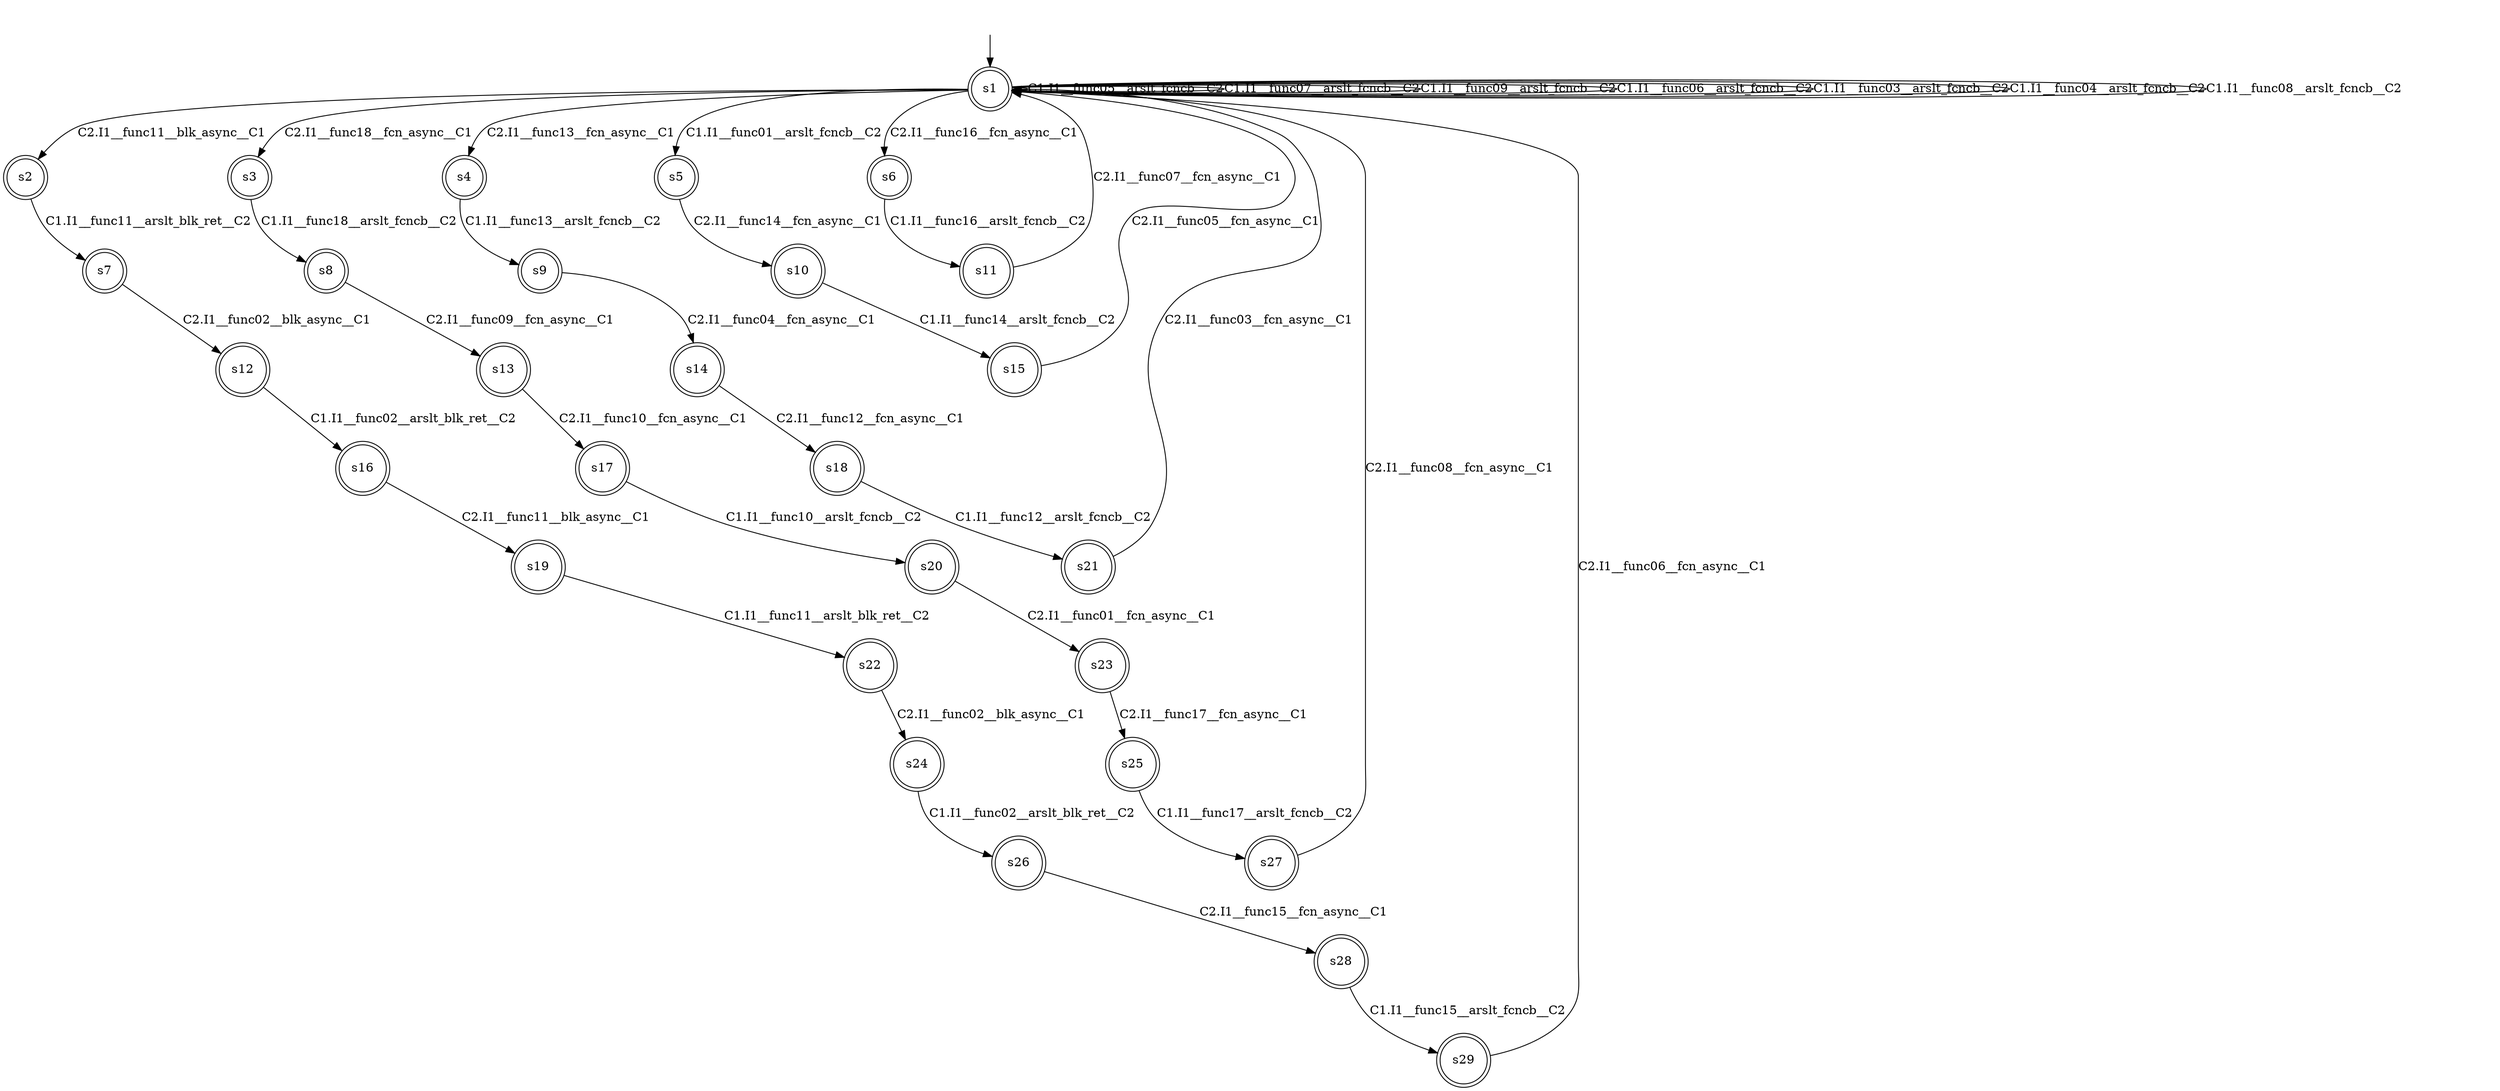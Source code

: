 digraph automaton {
	1 [label=<s1> shape="doublecircle"];
	2 [label=<s2> shape="doublecircle"];
	3 [label=<s3> shape="doublecircle"];
	4 [label=<s4> shape="doublecircle"];
	5 [label=<s5> shape="doublecircle"];
	6 [label=<s6> shape="doublecircle"];
	7 [label=<s7> shape="doublecircle"];
	8 [label=<s8> shape="doublecircle"];
	9 [label=<s9> shape="doublecircle"];
	10 [label=<s10> shape="doublecircle"];
	11 [label=<s11> shape="doublecircle"];
	12 [label=<s12> shape="doublecircle"];
	13 [label=<s13> shape="doublecircle"];
	14 [label=<s14> shape="doublecircle"];
	15 [label=<s15> shape="doublecircle"];
	16 [label=<s16> shape="doublecircle"];
	17 [label=<s17> shape="doublecircle"];
	18 [label=<s18> shape="doublecircle"];
	19 [label=<s19> shape="doublecircle"];
	20 [label=<s20> shape="doublecircle"];
	21 [label=<s21> shape="doublecircle"];
	22 [label=<s22> shape="doublecircle"];
	23 [label=<s23> shape="doublecircle"];
	24 [label=<s24> shape="doublecircle"];
	25 [label=<s25> shape="doublecircle"];
	26 [label=<s26> shape="doublecircle"];
	27 [label=<s27> shape="doublecircle"];
	28 [label=<s28> shape="doublecircle"];
	29 [label=<s29> shape="doublecircle"];
	__init1 [label=<> shape="none"];
	__init1 -> 1;
	1 -> 2 [label=<C2.I1__func11__blk_async__C1> id="1-0-2"];
	1 -> 3 [label=<C2.I1__func18__fcn_async__C1> id="1-1-3"];
	1 -> 4 [label=<C2.I1__func13__fcn_async__C1> id="1-2-4"];
	1 -> 1 [label=<C1.I1__func05__arslt_fcncb__C2> id="1-3-1"];
	1 -> 1 [label=<C1.I1__func07__arslt_fcncb__C2> id="1-4-1"];
	1 -> 1 [label=<C1.I1__func09__arslt_fcncb__C2> id="1-5-1"];
	1 -> 1 [label=<C1.I1__func06__arslt_fcncb__C2> id="1-6-1"];
	1 -> 1 [label=<C1.I1__func03__arslt_fcncb__C2> id="1-7-1"];
	1 -> 1 [label=<C1.I1__func04__arslt_fcncb__C2> id="1-8-1"];
	1 -> 5 [label=<C1.I1__func01__arslt_fcncb__C2> id="1-9-5"];
	1 -> 1 [label=<C1.I1__func08__arslt_fcncb__C2> id="1-10-1"];
	1 -> 6 [label=<C2.I1__func16__fcn_async__C1> id="1-11-6"];
	2 -> 7 [label=<C1.I1__func11__arslt_blk_ret__C2> id="2-0-7"];
	3 -> 8 [label=<C1.I1__func18__arslt_fcncb__C2> id="3-0-8"];
	4 -> 9 [label=<C1.I1__func13__arslt_fcncb__C2> id="4-0-9"];
	5 -> 10 [label=<C2.I1__func14__fcn_async__C1> id="5-0-10"];
	6 -> 11 [label=<C1.I1__func16__arslt_fcncb__C2> id="6-0-11"];
	7 -> 12 [label=<C2.I1__func02__blk_async__C1> id="7-0-12"];
	8 -> 13 [label=<C2.I1__func09__fcn_async__C1> id="8-0-13"];
	9 -> 14 [label=<C2.I1__func04__fcn_async__C1> id="9-0-14"];
	10 -> 15 [label=<C1.I1__func14__arslt_fcncb__C2> id="10-0-15"];
	11 -> 1 [label=<C2.I1__func07__fcn_async__C1> id="11-0-1"];
	12 -> 16 [label=<C1.I1__func02__arslt_blk_ret__C2> id="12-0-16"];
	13 -> 17 [label=<C2.I1__func10__fcn_async__C1> id="13-0-17"];
	14 -> 18 [label=<C2.I1__func12__fcn_async__C1> id="14-0-18"];
	15 -> 1 [label=<C2.I1__func05__fcn_async__C1> id="15-0-1"];
	16 -> 19 [label=<C2.I1__func11__blk_async__C1> id="16-0-19"];
	17 -> 20 [label=<C1.I1__func10__arslt_fcncb__C2> id="17-0-20"];
	18 -> 21 [label=<C1.I1__func12__arslt_fcncb__C2> id="18-0-21"];
	19 -> 22 [label=<C1.I1__func11__arslt_blk_ret__C2> id="19-0-22"];
	20 -> 23 [label=<C2.I1__func01__fcn_async__C1> id="20-0-23"];
	21 -> 1 [label=<C2.I1__func03__fcn_async__C1> id="21-0-1"];
	22 -> 24 [label=<C2.I1__func02__blk_async__C1> id="22-0-24"];
	23 -> 25 [label=<C2.I1__func17__fcn_async__C1> id="23-0-25"];
	24 -> 26 [label=<C1.I1__func02__arslt_blk_ret__C2> id="24-0-26"];
	25 -> 27 [label=<C1.I1__func17__arslt_fcncb__C2> id="25-0-27"];
	26 -> 28 [label=<C2.I1__func15__fcn_async__C1> id="26-0-28"];
	27 -> 1 [label=<C2.I1__func08__fcn_async__C1> id="27-0-1"];
	28 -> 29 [label=<C1.I1__func15__arslt_fcncb__C2> id="28-0-29"];
	29 -> 1 [label=<C2.I1__func06__fcn_async__C1> id="29-0-1"];
}
